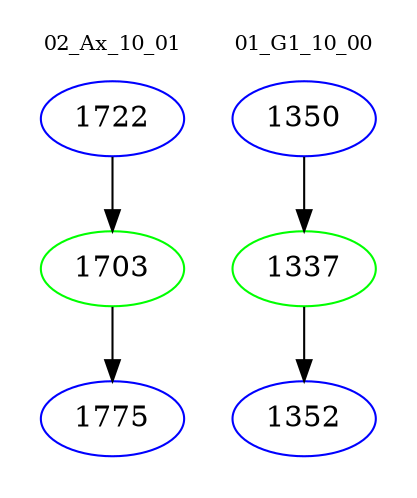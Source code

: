 digraph{
subgraph cluster_0 {
color = white
label = "02_Ax_10_01";
fontsize=10;
T0_1722 [label="1722", color="blue"]
T0_1722 -> T0_1703 [color="black"]
T0_1703 [label="1703", color="green"]
T0_1703 -> T0_1775 [color="black"]
T0_1775 [label="1775", color="blue"]
}
subgraph cluster_1 {
color = white
label = "01_G1_10_00";
fontsize=10;
T1_1350 [label="1350", color="blue"]
T1_1350 -> T1_1337 [color="black"]
T1_1337 [label="1337", color="green"]
T1_1337 -> T1_1352 [color="black"]
T1_1352 [label="1352", color="blue"]
}
}
